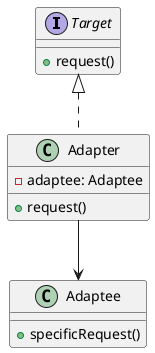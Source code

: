 @startuml
interface Target {
    +request()
}

class Adapter {
    -adaptee: Adaptee
    +request()
}

class Adaptee {
    +specificRequest()
}

Target <|.. Adapter
Adapter --> Adaptee
@enduml